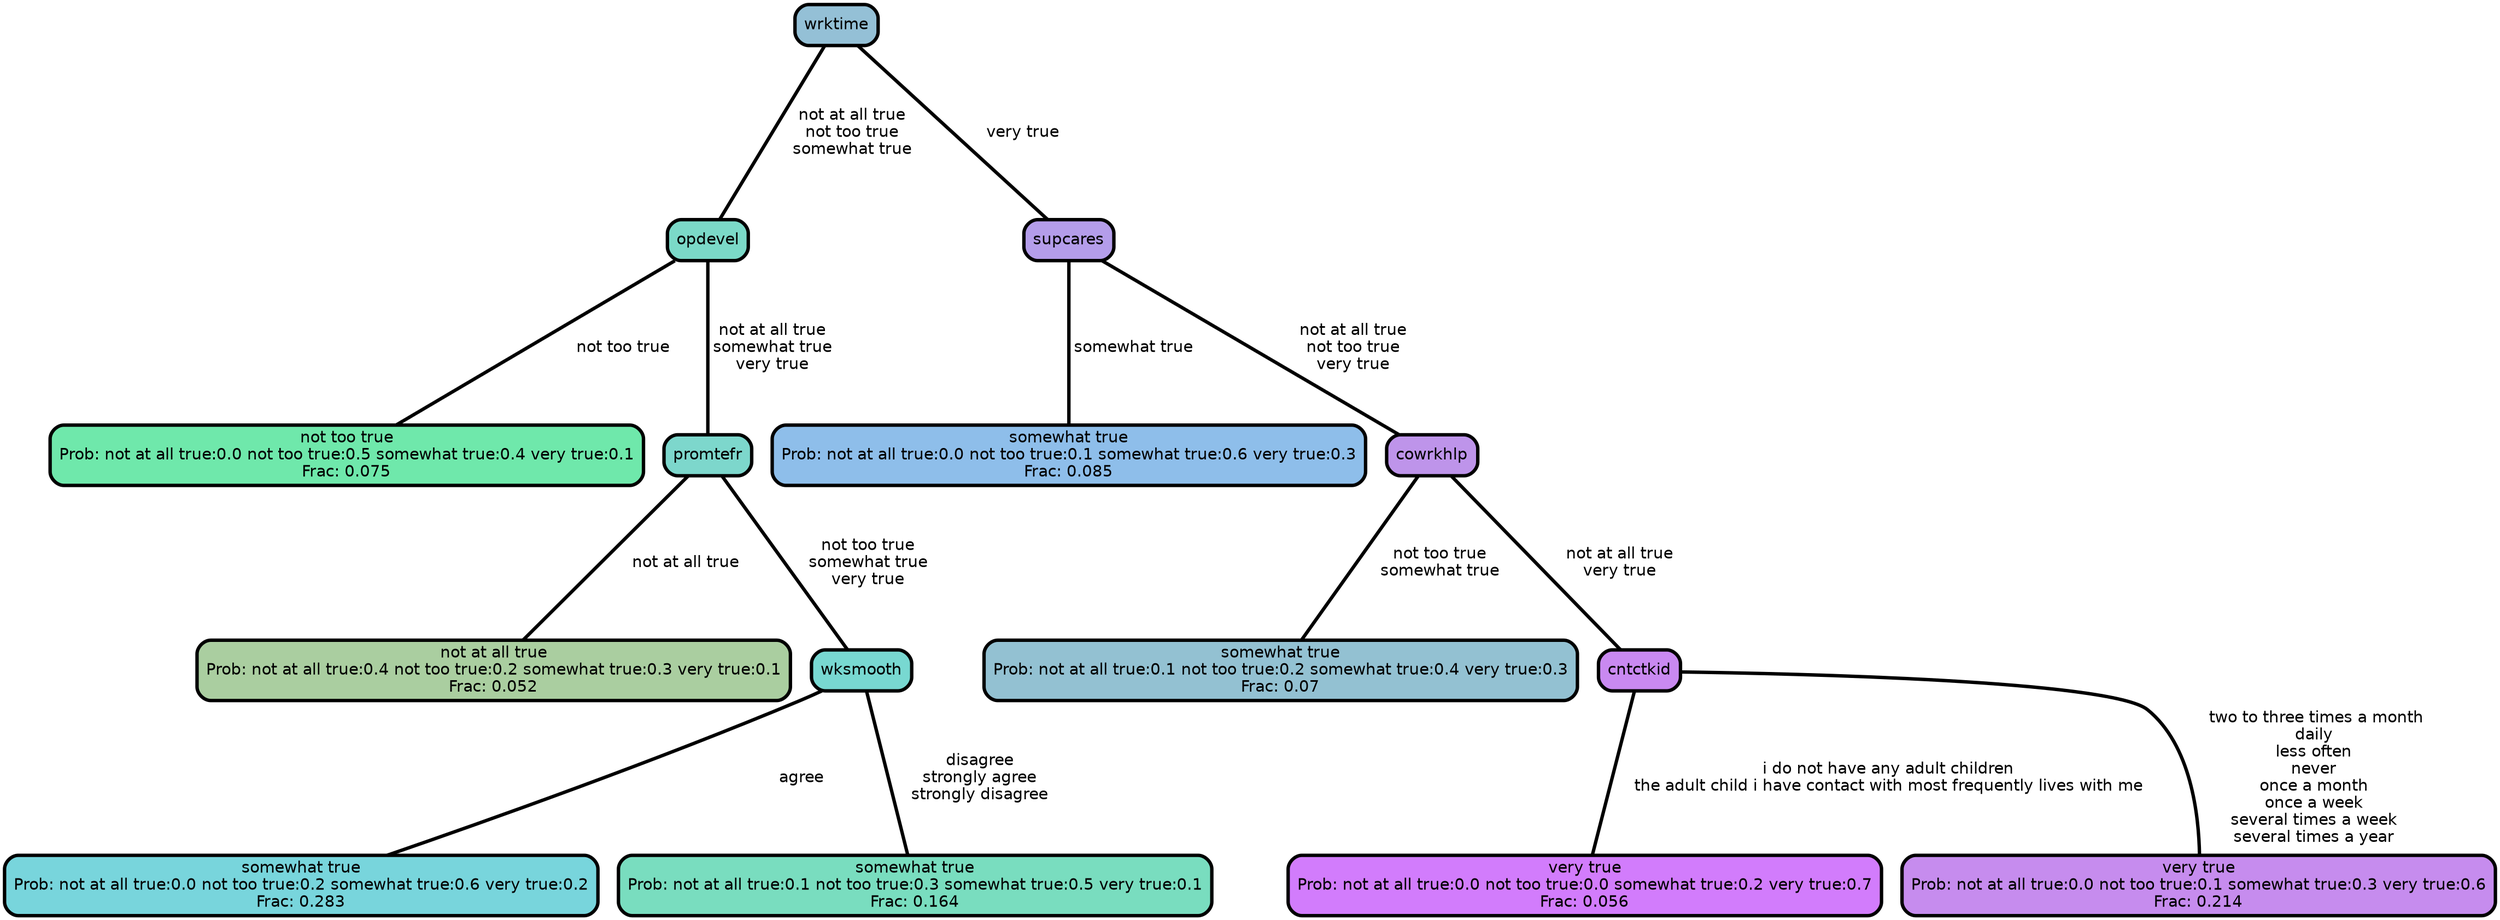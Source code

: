 graph Tree {
node [shape=box, style="filled, rounded",color="black",penwidth="3",fontcolor="black",                 fontname=helvetica] ;
graph [ranksep="0 equally", splines=straight,                 bgcolor=transparent, dpi=200] ;
edge [fontname=helvetica, color=black] ;
0 [label="not too true
Prob: not at all true:0.0 not too true:0.5 somewhat true:0.4 very true:0.1
Frac: 0.075", fillcolor="#6fe8ab"] ;
1 [label="opdevel", fillcolor="#7bd9c8"] ;
2 [label="not at all true
Prob: not at all true:0.4 not too true:0.2 somewhat true:0.3 very true:0.1
Frac: 0.052", fillcolor="#aacea0"] ;
3 [label="promtefr", fillcolor="#7dd7cc"] ;
4 [label="somewhat true
Prob: not at all true:0.0 not too true:0.2 somewhat true:0.6 very true:0.2
Frac: 0.283", fillcolor="#78d5dc"] ;
5 [label="wksmooth", fillcolor="#78d8d1"] ;
6 [label="somewhat true
Prob: not at all true:0.1 not too true:0.3 somewhat true:0.5 very true:0.1
Frac: 0.164", fillcolor="#79ddbf"] ;
7 [label="wrktime", fillcolor="#94c0d6"] ;
8 [label="somewhat true
Prob: not at all true:0.0 not too true:0.1 somewhat true:0.6 very true:0.3
Frac: 0.085", fillcolor="#8ebeea"] ;
9 [label="supcares", fillcolor="#b49dea"] ;
10 [label="somewhat true
Prob: not at all true:0.1 not too true:0.2 somewhat true:0.4 very true:0.3
Frac: 0.07", fillcolor="#93c1d2"] ;
11 [label="cowrkhlp", fillcolor="#be94ea"] ;
12 [label="very true
Prob: not at all true:0.0 not too true:0.0 somewhat true:0.2 very true:0.7
Frac: 0.056", fillcolor="#d27cfc"] ;
13 [label="cntctkid", fillcolor="#c989f1"] ;
14 [label="very true
Prob: not at all true:0.0 not too true:0.1 somewhat true:0.3 very true:0.6
Frac: 0.214", fillcolor="#c68cee"] ;
1 -- 0 [label=" not too true",penwidth=3] ;
1 -- 3 [label=" not at all true\n somewhat true\n very true",penwidth=3] ;
3 -- 2 [label=" not at all true",penwidth=3] ;
3 -- 5 [label=" not too true\n somewhat true\n very true",penwidth=3] ;
5 -- 4 [label=" agree",penwidth=3] ;
5 -- 6 [label=" disagree\n strongly agree\n strongly disagree",penwidth=3] ;
7 -- 1 [label=" not at all true\n not too true\n somewhat true",penwidth=3] ;
7 -- 9 [label=" very true",penwidth=3] ;
9 -- 8 [label=" somewhat true",penwidth=3] ;
9 -- 11 [label=" not at all true\n not too true\n very true",penwidth=3] ;
11 -- 10 [label=" not too true\n somewhat true",penwidth=3] ;
11 -- 13 [label=" not at all true\n very true",penwidth=3] ;
13 -- 12 [label=" i do not have any adult children\n the adult child i have contact with most frequently lives with me",penwidth=3] ;
13 -- 14 [label="  two to three times a month\n daily\n less often\n never\n once a month\n once a week\n several times a week\n several times a year",penwidth=3] ;
{rank = same;}}